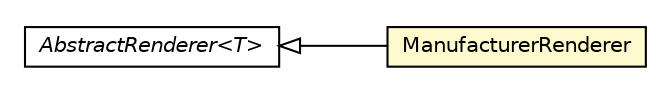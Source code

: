 #!/usr/local/bin/dot
#
# Class diagram 
# Generated by UMLGraph version R5_6-24-gf6e263 (http://www.umlgraph.org/)
#

digraph G {
	edge [fontname="Helvetica",fontsize=10,labelfontname="Helvetica",labelfontsize=10];
	node [fontname="Helvetica",fontsize=10,shape=plaintext];
	nodesep=0.25;
	ranksep=0.5;
	rankdir=LR;
	// com.gwtplatform.carstore.client.application.manufacturer.ui.ManufacturerRenderer
	c242829 [label=<<table title="com.gwtplatform.carstore.client.application.manufacturer.ui.ManufacturerRenderer" border="0" cellborder="1" cellspacing="0" cellpadding="2" port="p" bgcolor="lemonChiffon" href="./ManufacturerRenderer.html">
		<tr><td><table border="0" cellspacing="0" cellpadding="1">
<tr><td align="center" balign="center"> ManufacturerRenderer </td></tr>
		</table></td></tr>
		</table>>, URL="./ManufacturerRenderer.html", fontname="Helvetica", fontcolor="black", fontsize=10.0];
	//com.gwtplatform.carstore.client.application.manufacturer.ui.ManufacturerRenderer extends com.google.gwt.text.shared.AbstractRenderer<com.gwtplatform.carstore.shared.dto.ManufacturerDto>
	c242985:p -> c242829:p [dir=back,arrowtail=empty];
	// com.google.gwt.text.shared.AbstractRenderer<T>
	c242985 [label=<<table title="com.google.gwt.text.shared.AbstractRenderer" border="0" cellborder="1" cellspacing="0" cellpadding="2" port="p" href="http://google-web-toolkit.googlecode.com/svn/javadoc/latest/com/google/gwt/text/shared/AbstractRenderer.html">
		<tr><td><table border="0" cellspacing="0" cellpadding="1">
<tr><td align="center" balign="center"><font face="Helvetica-Oblique"> AbstractRenderer&lt;T&gt; </font></td></tr>
		</table></td></tr>
		</table>>, URL="http://google-web-toolkit.googlecode.com/svn/javadoc/latest/com/google/gwt/text/shared/AbstractRenderer.html", fontname="Helvetica", fontcolor="black", fontsize=10.0];
}

